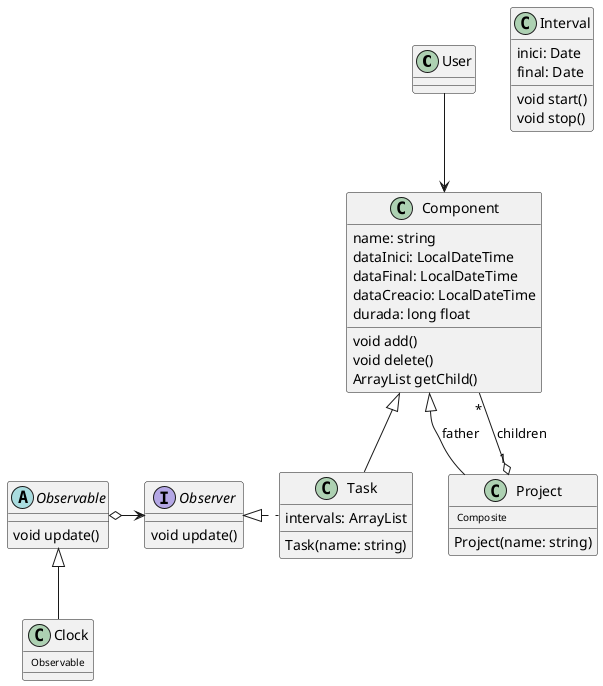 @startuml
class User
class Component
class Project
class Task
class Interval
class Clock
abstract Observable
interface Observer

User-->Component
Component <|-- Task
Component <|-- Project: father 
Project "1" o-- "*" Component : children
Observable o-right-> Observer
Observable <|-- Clock
Observer <|.right.Task

class Clock{
<size:10> Observable </size>

}

class Component{
name: string
dataInici: LocalDateTime
dataFinal: LocalDateTime
dataCreacio: LocalDateTime
durada: long float
void add()
void delete()
ArrayList getChild()
}

class Project{
<size:10> Composite </size>
Project(name: string)
}

class Task{
Task(name: string)
intervals: ArrayList

}

class Interval{
inici: Date
final: Date
void start()
void stop()

}
 interface Observer{
void update()
}

abstract Observable{
void update()
}
@enduml